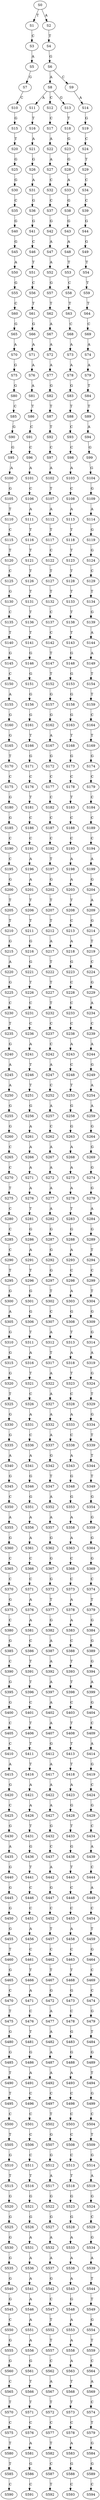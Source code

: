 strict digraph  {
	S0 -> S1 [ label = T ];
	S0 -> S2 [ label = A ];
	S1 -> S3 [ label = C ];
	S2 -> S4 [ label = T ];
	S3 -> S5 [ label = A ];
	S4 -> S6 [ label = G ];
	S5 -> S7 [ label = G ];
	S6 -> S8 [ label = A ];
	S6 -> S9 [ label = C ];
	S7 -> S10 [ label = C ];
	S8 -> S11 [ label = A ];
	S8 -> S12 [ label = C ];
	S8 -> S13 [ label = G ];
	S9 -> S14 [ label = A ];
	S10 -> S15 [ label = G ];
	S11 -> S16 [ label = T ];
	S12 -> S17 [ label = C ];
	S13 -> S18 [ label = T ];
	S14 -> S19 [ label = G ];
	S15 -> S20 [ label = T ];
	S16 -> S21 [ label = A ];
	S17 -> S22 [ label = A ];
	S18 -> S23 [ label = G ];
	S19 -> S24 [ label = C ];
	S20 -> S25 [ label = G ];
	S21 -> S26 [ label = G ];
	S22 -> S27 [ label = A ];
	S23 -> S28 [ label = G ];
	S24 -> S29 [ label = T ];
	S25 -> S30 [ label = G ];
	S26 -> S31 [ label = A ];
	S27 -> S32 [ label = C ];
	S28 -> S33 [ label = A ];
	S29 -> S34 [ label = C ];
	S30 -> S35 [ label = C ];
	S31 -> S36 [ label = G ];
	S32 -> S37 [ label = C ];
	S33 -> S38 [ label = G ];
	S34 -> S39 [ label = C ];
	S35 -> S40 [ label = G ];
	S36 -> S41 [ label = G ];
	S37 -> S42 [ label = G ];
	S38 -> S43 [ label = G ];
	S39 -> S44 [ label = G ];
	S40 -> S45 [ label = G ];
	S41 -> S46 [ label = C ];
	S42 -> S47 [ label = A ];
	S43 -> S48 [ label = A ];
	S44 -> S49 [ label = G ];
	S45 -> S50 [ label = A ];
	S46 -> S51 [ label = T ];
	S47 -> S52 [ label = A ];
	S48 -> S53 [ label = T ];
	S49 -> S54 [ label = T ];
	S50 -> S55 [ label = G ];
	S51 -> S56 [ label = C ];
	S52 -> S57 [ label = G ];
	S53 -> S58 [ label = C ];
	S54 -> S59 [ label = T ];
	S55 -> S60 [ label = C ];
	S56 -> S61 [ label = T ];
	S57 -> S62 [ label = T ];
	S58 -> S63 [ label = T ];
	S59 -> S64 [ label = T ];
	S60 -> S65 [ label = G ];
	S61 -> S66 [ label = G ];
	S62 -> S67 [ label = A ];
	S63 -> S68 [ label = C ];
	S64 -> S69 [ label = C ];
	S65 -> S70 [ label = A ];
	S66 -> S71 [ label = A ];
	S67 -> S72 [ label = A ];
	S68 -> S73 [ label = A ];
	S69 -> S74 [ label = A ];
	S70 -> S75 [ label = G ];
	S71 -> S76 [ label = A ];
	S72 -> S77 [ label = A ];
	S73 -> S78 [ label = A ];
	S74 -> S79 [ label = A ];
	S75 -> S80 [ label = G ];
	S76 -> S81 [ label = A ];
	S77 -> S82 [ label = G ];
	S78 -> S83 [ label = G ];
	S79 -> S84 [ label = T ];
	S80 -> S85 [ label = C ];
	S81 -> S86 [ label = T ];
	S82 -> S87 [ label = T ];
	S83 -> S88 [ label = T ];
	S84 -> S89 [ label = T ];
	S85 -> S90 [ label = G ];
	S86 -> S91 [ label = C ];
	S87 -> S92 [ label = T ];
	S88 -> S93 [ label = C ];
	S89 -> S94 [ label = A ];
	S90 -> S95 [ label = G ];
	S91 -> S96 [ label = C ];
	S92 -> S97 [ label = C ];
	S93 -> S98 [ label = C ];
	S94 -> S99 [ label = G ];
	S95 -> S100 [ label = A ];
	S96 -> S101 [ label = A ];
	S97 -> S102 [ label = A ];
	S98 -> S103 [ label = A ];
	S99 -> S104 [ label = G ];
	S100 -> S105 [ label = G ];
	S101 -> S106 [ label = C ];
	S102 -> S107 [ label = T ];
	S103 -> S108 [ label = C ];
	S104 -> S109 [ label = G ];
	S105 -> S110 [ label = T ];
	S106 -> S111 [ label = A ];
	S107 -> S112 [ label = A ];
	S108 -> S113 [ label = A ];
	S109 -> S114 [ label = A ];
	S110 -> S115 [ label = C ];
	S111 -> S116 [ label = T ];
	S112 -> S117 [ label = T ];
	S113 -> S118 [ label = T ];
	S114 -> S119 [ label = G ];
	S115 -> S120 [ label = T ];
	S116 -> S121 [ label = T ];
	S117 -> S122 [ label = C ];
	S118 -> S123 [ label = T ];
	S119 -> S124 [ label = G ];
	S120 -> S125 [ label = C ];
	S121 -> S126 [ label = T ];
	S122 -> S127 [ label = T ];
	S123 -> S128 [ label = T ];
	S124 -> S129 [ label = C ];
	S125 -> S130 [ label = G ];
	S126 -> S131 [ label = T ];
	S127 -> S132 [ label = T ];
	S128 -> S133 [ label = T ];
	S129 -> S134 [ label = T ];
	S130 -> S135 [ label = C ];
	S131 -> S136 [ label = T ];
	S132 -> S137 [ label = C ];
	S133 -> S138 [ label = T ];
	S134 -> S139 [ label = G ];
	S135 -> S140 [ label = T ];
	S136 -> S141 [ label = T ];
	S137 -> S142 [ label = C ];
	S138 -> S143 [ label = T ];
	S139 -> S144 [ label = A ];
	S140 -> S145 [ label = G ];
	S141 -> S146 [ label = G ];
	S142 -> S147 [ label = T ];
	S143 -> S148 [ label = G ];
	S144 -> S149 [ label = A ];
	S145 -> S150 [ label = C ];
	S146 -> S151 [ label = G ];
	S147 -> S152 [ label = T ];
	S148 -> S153 [ label = G ];
	S149 -> S154 [ label = T ];
	S150 -> S155 [ label = A ];
	S151 -> S156 [ label = G ];
	S152 -> S157 [ label = G ];
	S153 -> S158 [ label = G ];
	S154 -> S159 [ label = T ];
	S155 -> S160 [ label = G ];
	S156 -> S161 [ label = G ];
	S157 -> S162 [ label = G ];
	S158 -> S163 [ label = G ];
	S159 -> S164 [ label = C ];
	S160 -> S165 [ label = G ];
	S161 -> S166 [ label = T ];
	S162 -> S167 [ label = A ];
	S163 -> S168 [ label = T ];
	S164 -> S169 [ label = T ];
	S165 -> S170 [ label = T ];
	S166 -> S171 [ label = G ];
	S167 -> S172 [ label = G ];
	S168 -> S173 [ label = G ];
	S169 -> S174 [ label = G ];
	S170 -> S175 [ label = C ];
	S171 -> S176 [ label = C ];
	S172 -> S177 [ label = C ];
	S173 -> S178 [ label = C ];
	S174 -> S179 [ label = C ];
	S175 -> S180 [ label = G ];
	S176 -> S181 [ label = T ];
	S177 -> S182 [ label = C ];
	S178 -> S183 [ label = T ];
	S179 -> S184 [ label = C ];
	S180 -> S185 [ label = G ];
	S181 -> S186 [ label = C ];
	S182 -> S187 [ label = C ];
	S183 -> S188 [ label = C ];
	S184 -> S189 [ label = C ];
	S185 -> S190 [ label = C ];
	S186 -> S191 [ label = C ];
	S187 -> S192 [ label = C ];
	S188 -> S193 [ label = C ];
	S189 -> S194 [ label = C ];
	S190 -> S195 [ label = C ];
	S191 -> S196 [ label = A ];
	S192 -> S197 [ label = T ];
	S193 -> S198 [ label = A ];
	S194 -> S199 [ label = A ];
	S195 -> S200 [ label = G ];
	S196 -> S201 [ label = A ];
	S197 -> S202 [ label = G ];
	S198 -> S203 [ label = A ];
	S199 -> S204 [ label = G ];
	S200 -> S205 [ label = T ];
	S201 -> S206 [ label = T ];
	S202 -> S207 [ label = T ];
	S203 -> S208 [ label = T ];
	S204 -> S209 [ label = A ];
	S205 -> S210 [ label = T ];
	S206 -> S211 [ label = T ];
	S207 -> S212 [ label = T ];
	S208 -> S213 [ label = C ];
	S209 -> S214 [ label = G ];
	S210 -> S215 [ label = G ];
	S211 -> S216 [ label = G ];
	S212 -> S217 [ label = A ];
	S213 -> S218 [ label = A ];
	S214 -> S219 [ label = T ];
	S215 -> S220 [ label = A ];
	S216 -> S221 [ label = G ];
	S217 -> S222 [ label = T ];
	S218 -> S223 [ label = G ];
	S219 -> S224 [ label = C ];
	S220 -> S225 [ label = G ];
	S221 -> S226 [ label = T ];
	S222 -> S227 [ label = T ];
	S223 -> S228 [ label = C ];
	S224 -> S229 [ label = G ];
	S225 -> S230 [ label = C ];
	S226 -> S231 [ label = C ];
	S227 -> S232 [ label = T ];
	S228 -> S233 [ label = C ];
	S229 -> S234 [ label = A ];
	S230 -> S235 [ label = T ];
	S231 -> S236 [ label = C ];
	S232 -> S237 [ label = C ];
	S233 -> S238 [ label = C ];
	S234 -> S239 [ label = C ];
	S235 -> S240 [ label = G ];
	S236 -> S241 [ label = A ];
	S237 -> S242 [ label = C ];
	S238 -> S243 [ label = A ];
	S239 -> S244 [ label = A ];
	S240 -> S245 [ label = A ];
	S241 -> S246 [ label = T ];
	S242 -> S247 [ label = A ];
	S243 -> S248 [ label = C ];
	S244 -> S249 [ label = G ];
	S245 -> S250 [ label = A ];
	S246 -> S251 [ label = T ];
	S247 -> S252 [ label = C ];
	S248 -> S253 [ label = T ];
	S249 -> S254 [ label = A ];
	S250 -> S255 [ label = G ];
	S251 -> S256 [ label = G ];
	S252 -> S257 [ label = A ];
	S253 -> S258 [ label = G ];
	S254 -> S259 [ label = A ];
	S255 -> S260 [ label = G ];
	S256 -> S261 [ label = A ];
	S257 -> S262 [ label = C ];
	S258 -> S263 [ label = G ];
	S259 -> S264 [ label = G ];
	S260 -> S265 [ label = C ];
	S261 -> S266 [ label = A ];
	S262 -> S267 [ label = A ];
	S263 -> S268 [ label = A ];
	S264 -> S269 [ label = G ];
	S265 -> S270 [ label = C ];
	S266 -> S271 [ label = A ];
	S267 -> S272 [ label = A ];
	S268 -> S273 [ label = A ];
	S269 -> S274 [ label = G ];
	S270 -> S275 [ label = T ];
	S271 -> S276 [ label = A ];
	S272 -> S277 [ label = A ];
	S273 -> S278 [ label = A ];
	S274 -> S279 [ label = G ];
	S275 -> S280 [ label = C ];
	S276 -> S281 [ label = T ];
	S277 -> S282 [ label = A ];
	S278 -> S283 [ label = T ];
	S279 -> S284 [ label = A ];
	S280 -> S285 [ label = C ];
	S281 -> S286 [ label = G ];
	S282 -> S287 [ label = G ];
	S283 -> S288 [ label = G ];
	S284 -> S289 [ label = G ];
	S285 -> S290 [ label = C ];
	S286 -> S291 [ label = A ];
	S287 -> S292 [ label = G ];
	S288 -> S293 [ label = A ];
	S289 -> S294 [ label = T ];
	S290 -> S295 [ label = T ];
	S291 -> S296 [ label = T ];
	S292 -> S297 [ label = G ];
	S293 -> S298 [ label = C ];
	S294 -> S299 [ label = C ];
	S295 -> S300 [ label = G ];
	S296 -> S301 [ label = G ];
	S297 -> S302 [ label = T ];
	S298 -> S303 [ label = A ];
	S299 -> S304 [ label = T ];
	S300 -> S305 [ label = A ];
	S301 -> S306 [ label = G ];
	S302 -> S307 [ label = C ];
	S303 -> S308 [ label = G ];
	S304 -> S309 [ label = G ];
	S305 -> S310 [ label = G ];
	S306 -> S311 [ label = T ];
	S307 -> S312 [ label = A ];
	S308 -> S313 [ label = T ];
	S309 -> S314 [ label = G ];
	S310 -> S315 [ label = G ];
	S311 -> S316 [ label = A ];
	S312 -> S317 [ label = T ];
	S313 -> S318 [ label = A ];
	S314 -> S319 [ label = A ];
	S315 -> S320 [ label = G ];
	S316 -> S321 [ label = T ];
	S317 -> S322 [ label = A ];
	S318 -> S323 [ label = T ];
	S319 -> S324 [ label = G ];
	S320 -> S325 [ label = T ];
	S321 -> S326 [ label = C ];
	S322 -> S327 [ label = A ];
	S323 -> S328 [ label = C ];
	S324 -> S329 [ label = T ];
	S325 -> S330 [ label = G ];
	S326 -> S331 [ label = A ];
	S327 -> S332 [ label = A ];
	S328 -> S333 [ label = A ];
	S329 -> S334 [ label = G ];
	S330 -> S335 [ label = G ];
	S331 -> S336 [ label = C ];
	S332 -> S337 [ label = A ];
	S333 -> S338 [ label = C ];
	S334 -> S339 [ label = T ];
	S335 -> S340 [ label = A ];
	S336 -> S341 [ label = A ];
	S337 -> S342 [ label = G ];
	S338 -> S343 [ label = A ];
	S339 -> S344 [ label = T ];
	S340 -> S345 [ label = G ];
	S341 -> S346 [ label = G ];
	S342 -> S347 [ label = T ];
	S343 -> S348 [ label = G ];
	S344 -> S349 [ label = T ];
	S345 -> S350 [ label = C ];
	S346 -> S351 [ label = G ];
	S347 -> S352 [ label = A ];
	S348 -> S353 [ label = G ];
	S349 -> S354 [ label = G ];
	S350 -> S355 [ label = A ];
	S351 -> S356 [ label = A ];
	S352 -> S357 [ label = A ];
	S353 -> S358 [ label = A ];
	S354 -> S359 [ label = G ];
	S355 -> S360 [ label = G ];
	S356 -> S361 [ label = A ];
	S357 -> S362 [ label = G ];
	S358 -> S363 [ label = A ];
	S359 -> S364 [ label = G ];
	S360 -> S365 [ label = C ];
	S361 -> S366 [ label = C ];
	S362 -> S367 [ label = G ];
	S363 -> S368 [ label = C ];
	S364 -> S369 [ label = G ];
	S365 -> S370 [ label = C ];
	S366 -> S371 [ label = C ];
	S367 -> S372 [ label = G ];
	S368 -> S373 [ label = C ];
	S369 -> S374 [ label = C ];
	S370 -> S375 [ label = G ];
	S371 -> S376 [ label = A ];
	S372 -> S377 [ label = T ];
	S373 -> S378 [ label = A ];
	S374 -> S379 [ label = T ];
	S375 -> S380 [ label = C ];
	S376 -> S381 [ label = A ];
	S377 -> S382 [ label = G ];
	S378 -> S383 [ label = A ];
	S379 -> S384 [ label = G ];
	S380 -> S385 [ label = G ];
	S381 -> S386 [ label = C ];
	S382 -> S387 [ label = A ];
	S383 -> S388 [ label = C ];
	S384 -> S389 [ label = G ];
	S385 -> S390 [ label = C ];
	S386 -> S391 [ label = T ];
	S387 -> S392 [ label = A ];
	S388 -> S393 [ label = T ];
	S389 -> S394 [ label = G ];
	S390 -> S395 [ label = G ];
	S391 -> S396 [ label = T ];
	S392 -> S397 [ label = A ];
	S393 -> S398 [ label = T ];
	S394 -> S399 [ label = A ];
	S395 -> S400 [ label = G ];
	S396 -> S401 [ label = C ];
	S397 -> S402 [ label = A ];
	S398 -> S403 [ label = C ];
	S399 -> S404 [ label = G ];
	S400 -> S405 [ label = C ];
	S401 -> S406 [ label = T ];
	S402 -> S407 [ label = A ];
	S403 -> S408 [ label = T ];
	S404 -> S409 [ label = C ];
	S405 -> S410 [ label = C ];
	S406 -> S411 [ label = T ];
	S407 -> S412 [ label = G ];
	S408 -> S413 [ label = T ];
	S409 -> S414 [ label = A ];
	S410 -> S415 [ label = A ];
	S411 -> S416 [ label = T ];
	S412 -> S417 [ label = A ];
	S413 -> S418 [ label = T ];
	S414 -> S419 [ label = G ];
	S415 -> S420 [ label = G ];
	S416 -> S421 [ label = A ];
	S417 -> S422 [ label = A ];
	S418 -> S423 [ label = A ];
	S419 -> S424 [ label = C ];
	S420 -> S425 [ label = C ];
	S421 -> S426 [ label = A ];
	S422 -> S427 [ label = A ];
	S423 -> S428 [ label = G ];
	S424 -> S429 [ label = G ];
	S425 -> S430 [ label = G ];
	S426 -> S431 [ label = T ];
	S427 -> S432 [ label = G ];
	S428 -> S433 [ label = T ];
	S429 -> S434 [ label = C ];
	S430 -> S435 [ label = A ];
	S431 -> S436 [ label = G ];
	S432 -> S437 [ label = C ];
	S433 -> S438 [ label = G ];
	S434 -> S439 [ label = A ];
	S435 -> S440 [ label = G ];
	S436 -> S441 [ label = T ];
	S437 -> S442 [ label = A ];
	S438 -> S443 [ label = T ];
	S439 -> S444 [ label = C ];
	S440 -> S445 [ label = G ];
	S441 -> S446 [ label = C ];
	S442 -> S447 [ label = G ];
	S443 -> S448 [ label = C ];
	S444 -> S449 [ label = A ];
	S445 -> S450 [ label = G ];
	S446 -> S451 [ label = C ];
	S447 -> S452 [ label = C ];
	S448 -> S453 [ label = C ];
	S449 -> S454 [ label = C ];
	S450 -> S455 [ label = G ];
	S451 -> S456 [ label = A ];
	S452 -> S457 [ label = T ];
	S453 -> S458 [ label = A ];
	S454 -> S459 [ label = T ];
	S455 -> S460 [ label = T ];
	S456 -> S461 [ label = C ];
	S457 -> S462 [ label = C ];
	S458 -> S463 [ label = C ];
	S459 -> S464 [ label = G ];
	S460 -> S465 [ label = G ];
	S461 -> S466 [ label = T ];
	S462 -> S467 [ label = T ];
	S463 -> S468 [ label = T ];
	S464 -> S469 [ label = C ];
	S465 -> S470 [ label = C ];
	S466 -> S471 [ label = A ];
	S467 -> S472 [ label = G ];
	S468 -> S473 [ label = G ];
	S469 -> S474 [ label = C ];
	S470 -> S475 [ label = T ];
	S471 -> S476 [ label = C ];
	S472 -> S477 [ label = A ];
	S473 -> S478 [ label = C ];
	S474 -> S479 [ label = G ];
	S475 -> S480 [ label = G ];
	S476 -> S481 [ label = T ];
	S477 -> S482 [ label = A ];
	S478 -> S483 [ label = G ];
	S479 -> S484 [ label = T ];
	S480 -> S485 [ label = G ];
	S481 -> S486 [ label = G ];
	S482 -> S487 [ label = A ];
	S483 -> S488 [ label = G ];
	S484 -> S489 [ label = G ];
	S485 -> S490 [ label = T ];
	S486 -> S491 [ label = A ];
	S487 -> S492 [ label = A ];
	S488 -> S493 [ label = A ];
	S489 -> S494 [ label = T ];
	S490 -> S495 [ label = T ];
	S491 -> S496 [ label = C ];
	S492 -> S497 [ label = C ];
	S493 -> S498 [ label = C ];
	S494 -> S499 [ label = G ];
	S495 -> S500 [ label = C ];
	S496 -> S501 [ label = C ];
	S497 -> S502 [ label = T ];
	S498 -> S503 [ label = C ];
	S499 -> S504 [ label = C ];
	S500 -> S505 [ label = T ];
	S501 -> S506 [ label = C ];
	S502 -> S507 [ label = G ];
	S503 -> S508 [ label = C ];
	S504 -> S509 [ label = T ];
	S505 -> S510 [ label = G ];
	S506 -> S511 [ label = C ];
	S507 -> S512 [ label = G ];
	S508 -> S513 [ label = C ];
	S509 -> S514 [ label = G ];
	S510 -> S515 [ label = T ];
	S511 -> S516 [ label = T ];
	S512 -> S517 [ label = A ];
	S513 -> S518 [ label = T ];
	S514 -> S519 [ label = A ];
	S515 -> S520 [ label = G ];
	S516 -> S521 [ label = G ];
	S517 -> S522 [ label = G ];
	S518 -> S523 [ label = G ];
	S519 -> S524 [ label = G ];
	S520 -> S525 [ label = G ];
	S521 -> S526 [ label = G ];
	S522 -> S527 [ label = G ];
	S523 -> S528 [ label = G ];
	S524 -> S529 [ label = C ];
	S525 -> S530 [ label = G ];
	S526 -> S531 [ label = A ];
	S527 -> S532 [ label = A ];
	S528 -> S533 [ label = A ];
	S529 -> S534 [ label = G ];
	S530 -> S535 [ label = G ];
	S531 -> S536 [ label = A ];
	S532 -> S537 [ label = A ];
	S533 -> S538 [ label = A ];
	S534 -> S539 [ label = A ];
	S535 -> S540 [ label = G ];
	S536 -> S541 [ label = A ];
	S537 -> S542 [ label = G ];
	S538 -> S543 [ label = A ];
	S539 -> S544 [ label = T ];
	S540 -> S545 [ label = G ];
	S541 -> S546 [ label = A ];
	S542 -> S547 [ label = C ];
	S543 -> S548 [ label = G ];
	S544 -> S549 [ label = T ];
	S545 -> S550 [ label = C ];
	S546 -> S551 [ label = A ];
	S547 -> S552 [ label = T ];
	S548 -> S553 [ label = A ];
	S549 -> S554 [ label = G ];
	S550 -> S555 [ label = G ];
	S551 -> S556 [ label = A ];
	S552 -> S557 [ label = T ];
	S553 -> S558 [ label = A ];
	S554 -> S559 [ label = T ];
	S555 -> S560 [ label = G ];
	S556 -> S561 [ label = G ];
	S557 -> S562 [ label = C ];
	S558 -> S563 [ label = A ];
	S559 -> S564 [ label = C ];
	S560 -> S565 [ label = C ];
	S561 -> S566 [ label = T ];
	S562 -> S567 [ label = A ];
	S563 -> S568 [ label = T ];
	S564 -> S569 [ label = A ];
	S565 -> S570 [ label = T ];
	S566 -> S571 [ label = T ];
	S567 -> S572 [ label = T ];
	S568 -> S573 [ label = T ];
	S569 -> S574 [ label = C ];
	S570 -> S575 [ label = C ];
	S571 -> S576 [ label = C ];
	S572 -> S577 [ label = C ];
	S573 -> S578 [ label = C ];
	S574 -> S579 [ label = T ];
	S575 -> S580 [ label = T ];
	S576 -> S581 [ label = A ];
	S577 -> S582 [ label = T ];
	S578 -> S583 [ label = A ];
	S579 -> S584 [ label = G ];
	S580 -> S585 [ label = T ];
	S581 -> S586 [ label = G ];
	S582 -> S587 [ label = C ];
	S583 -> S588 [ label = G ];
	S584 -> S589 [ label = G ];
	S585 -> S590 [ label = C ];
	S586 -> S591 [ label = C ];
	S587 -> S592 [ label = T ];
	S588 -> S593 [ label = C ];
	S589 -> S594 [ label = C ];
}
